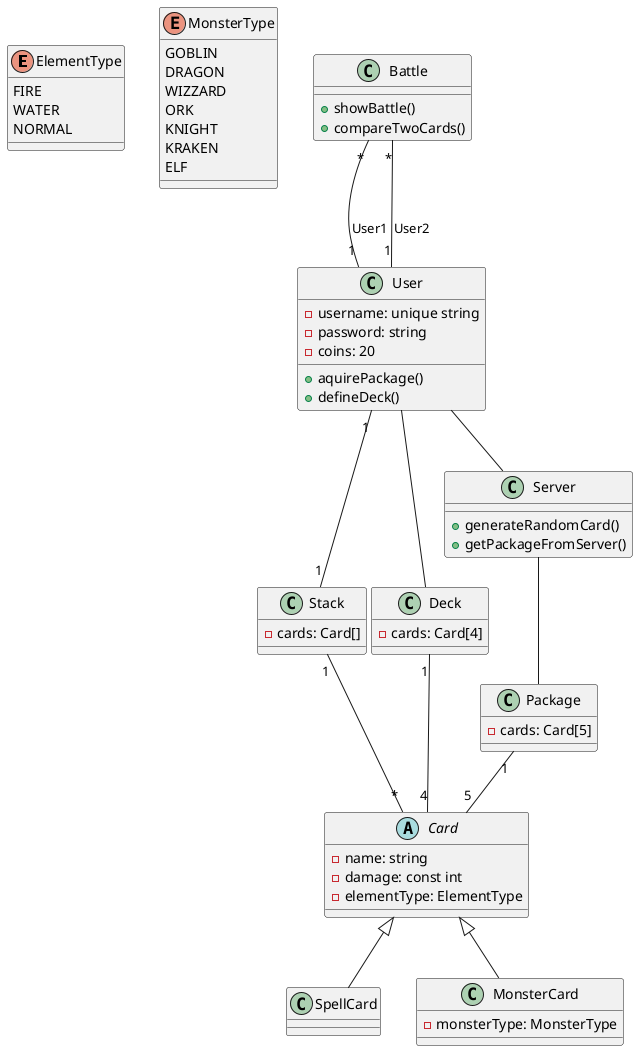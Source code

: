 @startuml
'https://plantuml.com/class-diagram

enum ElementType {
  FIRE
  WATER
  NORMAL
}
enum MonsterType {
  GOBLIN
  DRAGON
  WIZZARD
  ORK
  KNIGHT
  KRAKEN
  ELF
}
class User {
  -username: unique string
  -password: string
  -coins: 20
  +aquirePackage()
  +defineDeck()
}
abstract class Card {
  -name: string
  -damage: const int
  -elementType: ElementType
}
class SpellCard extends Card {
}
class MonsterCard extends Card {
  -monsterType: MonsterType
}
class Stack {
  -cards: Card[]
}
class Package {
  -cards: Card[5]
}
class Deck {
  -cards: Card[4]
}
class Battle {
  +showBattle()
  +compareTwoCards()
}
class Server {
  +generateRandomCard()
  +getPackageFromServer()
}


User "1"--"1" Stack
User -- Deck
User -- Server
Stack "1"--"*" Card
Package "1"--"5" Card
Deck "1"--"4" Card
Battle "*"--"1" User : User1
Battle "*"--"1" User : User2
Server -- Package

@enduml